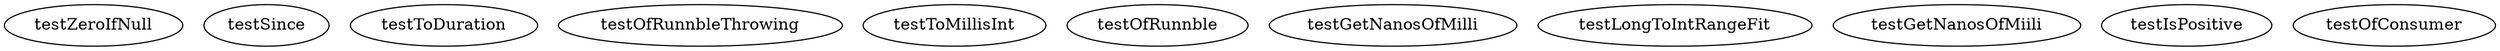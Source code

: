 digraph G {
testZeroIfNull;
testSince;
testToDuration;
testOfRunnbleThrowing;
testToMillisInt;
testOfRunnble;
testGetNanosOfMilli;
testLongToIntRangeFit;
testGetNanosOfMiili;
testIsPositive;
testOfConsumer;
}